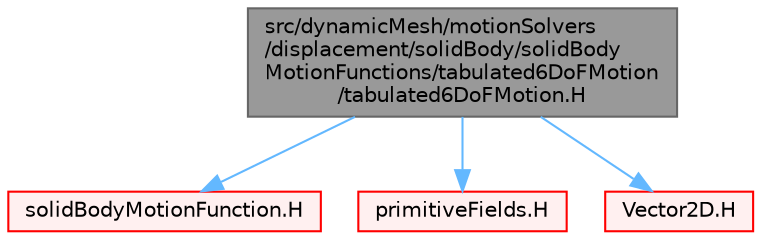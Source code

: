 digraph "src/dynamicMesh/motionSolvers/displacement/solidBody/solidBodyMotionFunctions/tabulated6DoFMotion/tabulated6DoFMotion.H"
{
 // LATEX_PDF_SIZE
  bgcolor="transparent";
  edge [fontname=Helvetica,fontsize=10,labelfontname=Helvetica,labelfontsize=10];
  node [fontname=Helvetica,fontsize=10,shape=box,height=0.2,width=0.4];
  Node1 [id="Node000001",label="src/dynamicMesh/motionSolvers\l/displacement/solidBody/solidBody\lMotionFunctions/tabulated6DoFMotion\l/tabulated6DoFMotion.H",height=0.2,width=0.4,color="gray40", fillcolor="grey60", style="filled", fontcolor="black",tooltip=" "];
  Node1 -> Node2 [id="edge1_Node000001_Node000002",color="steelblue1",style="solid",tooltip=" "];
  Node2 [id="Node000002",label="solidBodyMotionFunction.H",height=0.2,width=0.4,color="red", fillcolor="#FFF0F0", style="filled",URL="$solidBodyMotionFunction_8H.html",tooltip=" "];
  Node1 -> Node271 [id="edge2_Node000001_Node000271",color="steelblue1",style="solid",tooltip=" "];
  Node271 [id="Node000271",label="primitiveFields.H",height=0.2,width=0.4,color="red", fillcolor="#FFF0F0", style="filled",URL="$primitiveFields_8H.html",tooltip="Specialisations of Field<T> for scalar, vector and tensor."];
  Node1 -> Node278 [id="edge3_Node000001_Node000278",color="steelblue1",style="solid",tooltip=" "];
  Node278 [id="Node000278",label="Vector2D.H",height=0.2,width=0.4,color="red", fillcolor="#FFF0F0", style="filled",URL="$Vector2D_8H.html",tooltip=" "];
}
